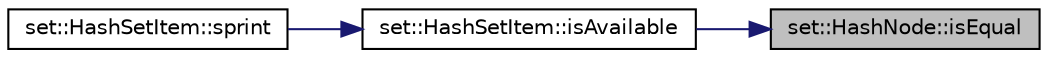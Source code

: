 digraph "set::HashNode::isEqual"
{
 // LATEX_PDF_SIZE
  edge [fontname="Helvetica",fontsize="10",labelfontname="Helvetica",labelfontsize="10"];
  node [fontname="Helvetica",fontsize="10",shape=record];
  rankdir="RL";
  Node7 [label="set::HashNode::isEqual",height=0.2,width=0.4,color="black", fillcolor="grey75", style="filled", fontcolor="black",tooltip="Equality check."];
  Node7 -> Node8 [dir="back",color="midnightblue",fontsize="10",style="solid",fontname="Helvetica"];
  Node8 [label="set::HashSetItem::isAvailable",height=0.2,width=0.4,color="black", fillcolor="white", style="filled",URL="$classset_1_1HashSetItem.html#a16f17d7ce80a44cef4013058429e5b41",tooltip="Checking location availability."];
  Node8 -> Node9 [dir="back",color="midnightblue",fontsize="10",style="solid",fontname="Helvetica"];
  Node9 [label="set::HashSetItem::sprint",height=0.2,width=0.4,color="black", fillcolor="white", style="filled",URL="$classset_1_1HashSetItem.html#a9b1b2eb15999fc97ee2a409ada5f6078",tooltip="Print information on a string."];
}
